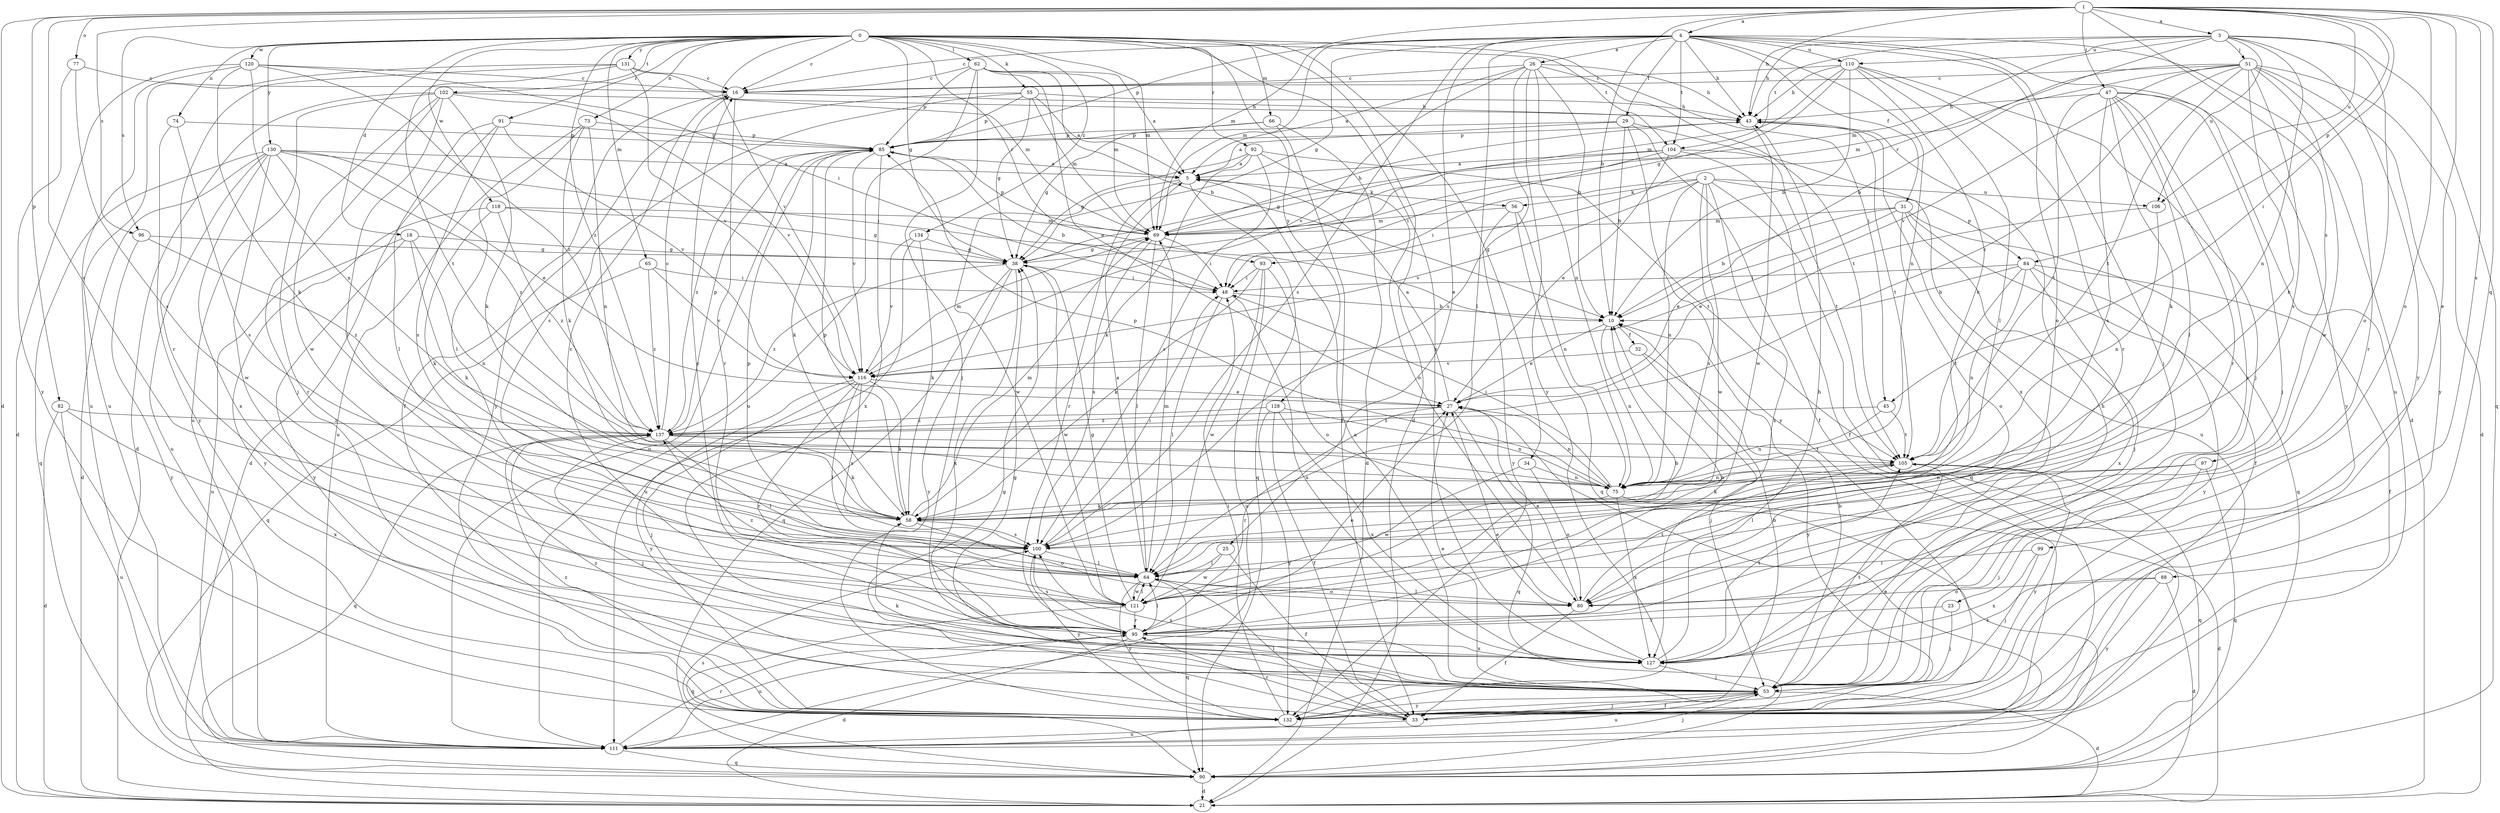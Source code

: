 strict digraph  {
0;
1;
2;
3;
4;
5;
10;
16;
18;
21;
23;
25;
26;
27;
29;
31;
32;
33;
34;
38;
43;
45;
47;
48;
51;
53;
55;
56;
58;
62;
64;
65;
66;
69;
73;
74;
75;
77;
80;
82;
84;
85;
88;
90;
91;
92;
93;
95;
96;
97;
99;
100;
102;
104;
105;
106;
110;
111;
116;
118;
120;
121;
127;
128;
130;
131;
132;
134;
137;
0 -> 16  [label=c];
0 -> 18  [label=d];
0 -> 21  [label=d];
0 -> 34  [label=g];
0 -> 38  [label=g];
0 -> 45  [label=i];
0 -> 55  [label=k];
0 -> 62  [label=l];
0 -> 65  [label=m];
0 -> 66  [label=m];
0 -> 69  [label=m];
0 -> 73  [label=n];
0 -> 74  [label=n];
0 -> 91  [label=r];
0 -> 92  [label=r];
0 -> 93  [label=r];
0 -> 96  [label=s];
0 -> 102  [label=t];
0 -> 104  [label=t];
0 -> 116  [label=v];
0 -> 118  [label=w];
0 -> 120  [label=w];
0 -> 127  [label=x];
0 -> 128  [label=y];
0 -> 130  [label=y];
0 -> 131  [label=y];
0 -> 134  [label=z];
0 -> 137  [label=z];
1 -> 3  [label=a];
1 -> 4  [label=a];
1 -> 10  [label=b];
1 -> 21  [label=d];
1 -> 23  [label=e];
1 -> 43  [label=h];
1 -> 45  [label=i];
1 -> 47  [label=i];
1 -> 69  [label=m];
1 -> 77  [label=o];
1 -> 80  [label=o];
1 -> 82  [label=p];
1 -> 84  [label=p];
1 -> 88  [label=q];
1 -> 96  [label=s];
1 -> 97  [label=s];
1 -> 99  [label=s];
1 -> 100  [label=s];
1 -> 106  [label=u];
2 -> 48  [label=i];
2 -> 56  [label=k];
2 -> 75  [label=n];
2 -> 84  [label=p];
2 -> 90  [label=q];
2 -> 100  [label=s];
2 -> 106  [label=u];
2 -> 116  [label=v];
2 -> 121  [label=w];
2 -> 127  [label=x];
3 -> 43  [label=h];
3 -> 51  [label=j];
3 -> 69  [label=m];
3 -> 75  [label=n];
3 -> 80  [label=o];
3 -> 90  [label=q];
3 -> 93  [label=r];
3 -> 104  [label=t];
3 -> 106  [label=u];
3 -> 110  [label=u];
3 -> 132  [label=y];
4 -> 16  [label=c];
4 -> 21  [label=d];
4 -> 25  [label=e];
4 -> 26  [label=e];
4 -> 29  [label=f];
4 -> 31  [label=f];
4 -> 38  [label=g];
4 -> 43  [label=h];
4 -> 53  [label=j];
4 -> 64  [label=l];
4 -> 69  [label=m];
4 -> 75  [label=n];
4 -> 80  [label=o];
4 -> 85  [label=p];
4 -> 100  [label=s];
4 -> 104  [label=t];
4 -> 110  [label=u];
4 -> 111  [label=u];
5 -> 56  [label=k];
5 -> 90  [label=q];
5 -> 95  [label=r];
5 -> 121  [label=w];
10 -> 27  [label=e];
10 -> 32  [label=f];
10 -> 75  [label=n];
16 -> 43  [label=h];
16 -> 95  [label=r];
16 -> 132  [label=y];
18 -> 38  [label=g];
18 -> 58  [label=k];
18 -> 75  [label=n];
18 -> 111  [label=u];
18 -> 132  [label=y];
23 -> 53  [label=j];
23 -> 95  [label=r];
25 -> 33  [label=f];
25 -> 64  [label=l];
25 -> 121  [label=w];
26 -> 5  [label=a];
26 -> 10  [label=b];
26 -> 16  [label=c];
26 -> 43  [label=h];
26 -> 75  [label=n];
26 -> 100  [label=s];
26 -> 105  [label=t];
26 -> 116  [label=v];
26 -> 132  [label=y];
27 -> 5  [label=a];
27 -> 75  [label=n];
27 -> 90  [label=q];
27 -> 95  [label=r];
27 -> 137  [label=z];
29 -> 5  [label=a];
29 -> 10  [label=b];
29 -> 33  [label=f];
29 -> 85  [label=p];
29 -> 111  [label=u];
29 -> 132  [label=y];
31 -> 10  [label=b];
31 -> 27  [label=e];
31 -> 33  [label=f];
31 -> 53  [label=j];
31 -> 69  [label=m];
31 -> 80  [label=o];
31 -> 90  [label=q];
32 -> 53  [label=j];
32 -> 116  [label=v];
32 -> 132  [label=y];
33 -> 38  [label=g];
33 -> 53  [label=j];
33 -> 64  [label=l];
33 -> 95  [label=r];
33 -> 111  [label=u];
34 -> 75  [label=n];
34 -> 80  [label=o];
34 -> 121  [label=w];
38 -> 48  [label=i];
38 -> 90  [label=q];
38 -> 121  [label=w];
38 -> 127  [label=x];
38 -> 132  [label=y];
38 -> 137  [label=z];
43 -> 85  [label=p];
43 -> 105  [label=t];
43 -> 121  [label=w];
43 -> 127  [label=x];
45 -> 75  [label=n];
45 -> 105  [label=t];
45 -> 137  [label=z];
47 -> 43  [label=h];
47 -> 53  [label=j];
47 -> 58  [label=k];
47 -> 64  [label=l];
47 -> 95  [label=r];
47 -> 100  [label=s];
47 -> 105  [label=t];
47 -> 127  [label=x];
47 -> 132  [label=y];
48 -> 10  [label=b];
48 -> 64  [label=l];
48 -> 127  [label=x];
51 -> 10  [label=b];
51 -> 16  [label=c];
51 -> 21  [label=d];
51 -> 58  [label=k];
51 -> 69  [label=m];
51 -> 95  [label=r];
51 -> 100  [label=s];
51 -> 105  [label=t];
51 -> 116  [label=v];
51 -> 121  [label=w];
51 -> 132  [label=y];
51 -> 137  [label=z];
53 -> 5  [label=a];
53 -> 10  [label=b];
53 -> 21  [label=d];
53 -> 27  [label=e];
53 -> 33  [label=f];
53 -> 38  [label=g];
53 -> 43  [label=h];
53 -> 58  [label=k];
53 -> 100  [label=s];
53 -> 105  [label=t];
53 -> 111  [label=u];
53 -> 132  [label=y];
53 -> 137  [label=z];
55 -> 5  [label=a];
55 -> 33  [label=f];
55 -> 38  [label=g];
55 -> 43  [label=h];
55 -> 69  [label=m];
55 -> 85  [label=p];
55 -> 100  [label=s];
56 -> 69  [label=m];
56 -> 75  [label=n];
56 -> 90  [label=q];
56 -> 132  [label=y];
58 -> 69  [label=m];
58 -> 80  [label=o];
58 -> 85  [label=p];
58 -> 100  [label=s];
62 -> 5  [label=a];
62 -> 10  [label=b];
62 -> 16  [label=c];
62 -> 27  [label=e];
62 -> 53  [label=j];
62 -> 69  [label=m];
62 -> 85  [label=p];
62 -> 111  [label=u];
64 -> 5  [label=a];
64 -> 69  [label=m];
64 -> 80  [label=o];
64 -> 85  [label=p];
64 -> 90  [label=q];
64 -> 121  [label=w];
64 -> 132  [label=y];
65 -> 48  [label=i];
65 -> 90  [label=q];
65 -> 116  [label=v];
65 -> 137  [label=z];
66 -> 21  [label=d];
66 -> 33  [label=f];
66 -> 38  [label=g];
66 -> 85  [label=p];
69 -> 38  [label=g];
69 -> 43  [label=h];
69 -> 48  [label=i];
69 -> 64  [label=l];
69 -> 85  [label=p];
69 -> 100  [label=s];
73 -> 58  [label=k];
73 -> 64  [label=l];
73 -> 75  [label=n];
73 -> 85  [label=p];
73 -> 111  [label=u];
74 -> 85  [label=p];
74 -> 100  [label=s];
74 -> 132  [label=y];
75 -> 21  [label=d];
75 -> 48  [label=i];
75 -> 58  [label=k];
75 -> 85  [label=p];
75 -> 127  [label=x];
77 -> 16  [label=c];
77 -> 100  [label=s];
77 -> 132  [label=y];
80 -> 27  [label=e];
80 -> 33  [label=f];
80 -> 64  [label=l];
80 -> 105  [label=t];
82 -> 21  [label=d];
82 -> 111  [label=u];
82 -> 127  [label=x];
82 -> 137  [label=z];
84 -> 10  [label=b];
84 -> 33  [label=f];
84 -> 48  [label=i];
84 -> 75  [label=n];
84 -> 105  [label=t];
84 -> 127  [label=x];
84 -> 132  [label=y];
85 -> 5  [label=a];
85 -> 10  [label=b];
85 -> 58  [label=k];
85 -> 111  [label=u];
85 -> 116  [label=v];
85 -> 127  [label=x];
85 -> 137  [label=z];
88 -> 21  [label=d];
88 -> 80  [label=o];
88 -> 127  [label=x];
88 -> 132  [label=y];
90 -> 21  [label=d];
90 -> 27  [label=e];
90 -> 100  [label=s];
91 -> 21  [label=d];
91 -> 64  [label=l];
91 -> 85  [label=p];
91 -> 100  [label=s];
91 -> 116  [label=v];
92 -> 5  [label=a];
92 -> 38  [label=g];
92 -> 58  [label=k];
92 -> 80  [label=o];
92 -> 100  [label=s];
92 -> 105  [label=t];
93 -> 48  [label=i];
93 -> 58  [label=k];
93 -> 80  [label=o];
93 -> 111  [label=u];
93 -> 121  [label=w];
95 -> 10  [label=b];
95 -> 16  [label=c];
95 -> 21  [label=d];
95 -> 27  [label=e];
95 -> 64  [label=l];
95 -> 100  [label=s];
95 -> 111  [label=u];
95 -> 127  [label=x];
96 -> 38  [label=g];
96 -> 132  [label=y];
96 -> 137  [label=z];
97 -> 53  [label=j];
97 -> 64  [label=l];
97 -> 75  [label=n];
97 -> 90  [label=q];
99 -> 53  [label=j];
99 -> 64  [label=l];
99 -> 127  [label=x];
100 -> 48  [label=i];
100 -> 64  [label=l];
100 -> 132  [label=y];
102 -> 21  [label=d];
102 -> 43  [label=h];
102 -> 53  [label=j];
102 -> 58  [label=k];
102 -> 64  [label=l];
102 -> 111  [label=u];
102 -> 116  [label=v];
102 -> 121  [label=w];
104 -> 5  [label=a];
104 -> 27  [label=e];
104 -> 33  [label=f];
104 -> 38  [label=g];
104 -> 48  [label=i];
104 -> 105  [label=t];
105 -> 58  [label=k];
105 -> 75  [label=n];
105 -> 90  [label=q];
105 -> 132  [label=y];
106 -> 27  [label=e];
106 -> 75  [label=n];
110 -> 10  [label=b];
110 -> 16  [label=c];
110 -> 38  [label=g];
110 -> 43  [label=h];
110 -> 53  [label=j];
110 -> 58  [label=k];
110 -> 64  [label=l];
110 -> 69  [label=m];
110 -> 95  [label=r];
111 -> 53  [label=j];
111 -> 90  [label=q];
111 -> 95  [label=r];
116 -> 27  [label=e];
116 -> 53  [label=j];
116 -> 58  [label=k];
116 -> 64  [label=l];
116 -> 69  [label=m];
116 -> 95  [label=r];
116 -> 100  [label=s];
116 -> 132  [label=y];
118 -> 38  [label=g];
118 -> 58  [label=k];
118 -> 69  [label=m];
118 -> 132  [label=y];
118 -> 137  [label=z];
120 -> 16  [label=c];
120 -> 21  [label=d];
120 -> 48  [label=i];
120 -> 58  [label=k];
120 -> 75  [label=n];
120 -> 111  [label=u];
120 -> 137  [label=z];
121 -> 10  [label=b];
121 -> 16  [label=c];
121 -> 38  [label=g];
121 -> 64  [label=l];
121 -> 90  [label=q];
121 -> 95  [label=r];
121 -> 137  [label=z];
127 -> 27  [label=e];
127 -> 43  [label=h];
127 -> 53  [label=j];
127 -> 105  [label=t];
128 -> 33  [label=f];
128 -> 75  [label=n];
128 -> 127  [label=x];
128 -> 132  [label=y];
128 -> 137  [label=z];
130 -> 5  [label=a];
130 -> 21  [label=d];
130 -> 27  [label=e];
130 -> 48  [label=i];
130 -> 90  [label=q];
130 -> 95  [label=r];
130 -> 111  [label=u];
130 -> 121  [label=w];
130 -> 127  [label=x];
130 -> 137  [label=z];
131 -> 16  [label=c];
131 -> 69  [label=m];
131 -> 95  [label=r];
131 -> 105  [label=t];
131 -> 111  [label=u];
131 -> 116  [label=v];
132 -> 10  [label=b];
132 -> 48  [label=i];
132 -> 137  [label=z];
134 -> 38  [label=g];
134 -> 58  [label=k];
134 -> 111  [label=u];
134 -> 116  [label=v];
137 -> 16  [label=c];
137 -> 53  [label=j];
137 -> 58  [label=k];
137 -> 64  [label=l];
137 -> 85  [label=p];
137 -> 90  [label=q];
137 -> 105  [label=t];
}
